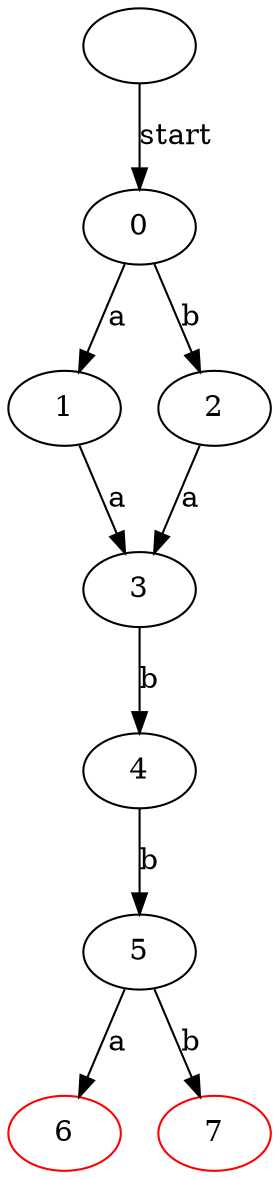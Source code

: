 // NFAtoDFA
digraph {
	0 [label=0]
	0 -> 1 [label=a]
	0 -> 2 [label=b]
	1 [label=1]
	1 -> 3 [label=a]
	2 [label=2]
	2 -> 3 [label=a]
	3 [label=3]
	3 -> 4 [label=b]
	4 [label=4]
	4 -> 5 [label=b]
	5 [label=5]
	5 -> 6 [label=a]
	5 -> 7 [label=b]
	6 [label=6 color=red]
	7 [label=7 color=red]
	"" -> 0 [label=start]
}
